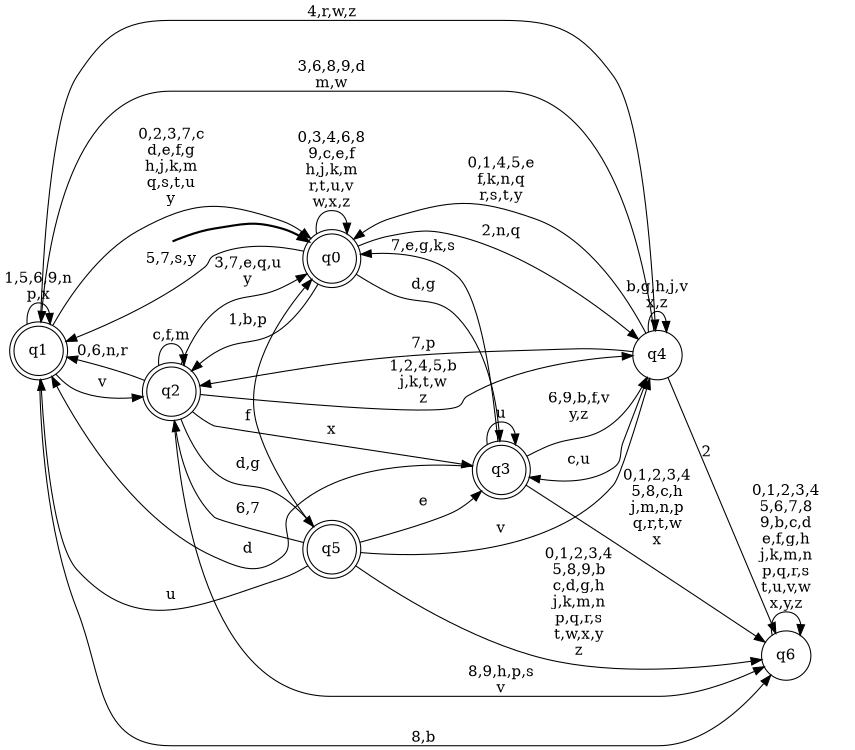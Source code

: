 digraph BlueStar {
__start0 [style = invis, shape = none, label = "", width = 0, height = 0];

rankdir=LR;
size="8,5";

s0 [style="rounded,filled", color="black", fillcolor="white" shape="doublecircle", label="q0"];
s1 [style="rounded,filled", color="black", fillcolor="white" shape="doublecircle", label="q1"];
s2 [style="rounded,filled", color="black", fillcolor="white" shape="doublecircle", label="q2"];
s3 [style="rounded,filled", color="black", fillcolor="white" shape="doublecircle", label="q3"];
s4 [style="filled", color="black", fillcolor="white" shape="circle", label="q4"];
s5 [style="rounded,filled", color="black", fillcolor="white" shape="doublecircle", label="q5"];
s6 [style="filled", color="black", fillcolor="white" shape="circle", label="q6"];
subgraph cluster_main { 
	graph [pad=".75", ranksep="0.15", nodesep="0.15"];
	 style=invis; 
	__start0 -> s0 [penwidth=2];
}
s0 -> s0 [label="0,3,4,6,8\n9,c,e,f\nh,j,k,m\nr,t,u,v\nw,x,z"];
s0 -> s1 [label="5,7,s,y"];
s0 -> s2 [label="1,b,p"];
s0 -> s3 [label="d,g"];
s0 -> s4 [label="2,n,q"];
s1 -> s0 [label="0,2,3,7,c\nd,e,f,g\nh,j,k,m\nq,s,t,u\ny"];
s1 -> s1 [label="1,5,6,9,n\np,x"];
s1 -> s2 [label="v"];
s1 -> s4 [label="4,r,w,z"];
s1 -> s6 [label="8,b"];
s2 -> s0 [label="3,7,e,q,u\ny"];
s2 -> s1 [label="0,6,n,r"];
s2 -> s2 [label="c,f,m"];
s2 -> s3 [label="x"];
s2 -> s4 [label="1,2,4,5,b\nj,k,t,w\nz"];
s2 -> s5 [label="d,g"];
s2 -> s6 [label="8,9,h,p,s\nv"];
s3 -> s0 [label="7,e,g,k,s"];
s3 -> s1 [label="d"];
s3 -> s3 [label="u"];
s3 -> s4 [label="6,9,b,f,v\ny,z"];
s3 -> s6 [label="0,1,2,3,4\n5,8,c,h\nj,m,n,p\nq,r,t,w\nx"];
s4 -> s0 [label="0,1,4,5,e\nf,k,n,q\nr,s,t,y"];
s4 -> s1 [label="3,6,8,9,d\nm,w"];
s4 -> s2 [label="7,p"];
s4 -> s3 [label="c,u"];
s4 -> s4 [label="b,g,h,j,v\nx,z"];
s4 -> s6 [label="2"];
s5 -> s0 [label="f"];
s5 -> s1 [label="u"];
s5 -> s2 [label="6,7"];
s5 -> s3 [label="e"];
s5 -> s4 [label="v"];
s5 -> s6 [label="0,1,2,3,4\n5,8,9,b\nc,d,g,h\nj,k,m,n\np,q,r,s\nt,w,x,y\nz"];
s6 -> s6 [label="0,1,2,3,4\n5,6,7,8\n9,b,c,d\ne,f,g,h\nj,k,m,n\np,q,r,s\nt,u,v,w\nx,y,z"];

}